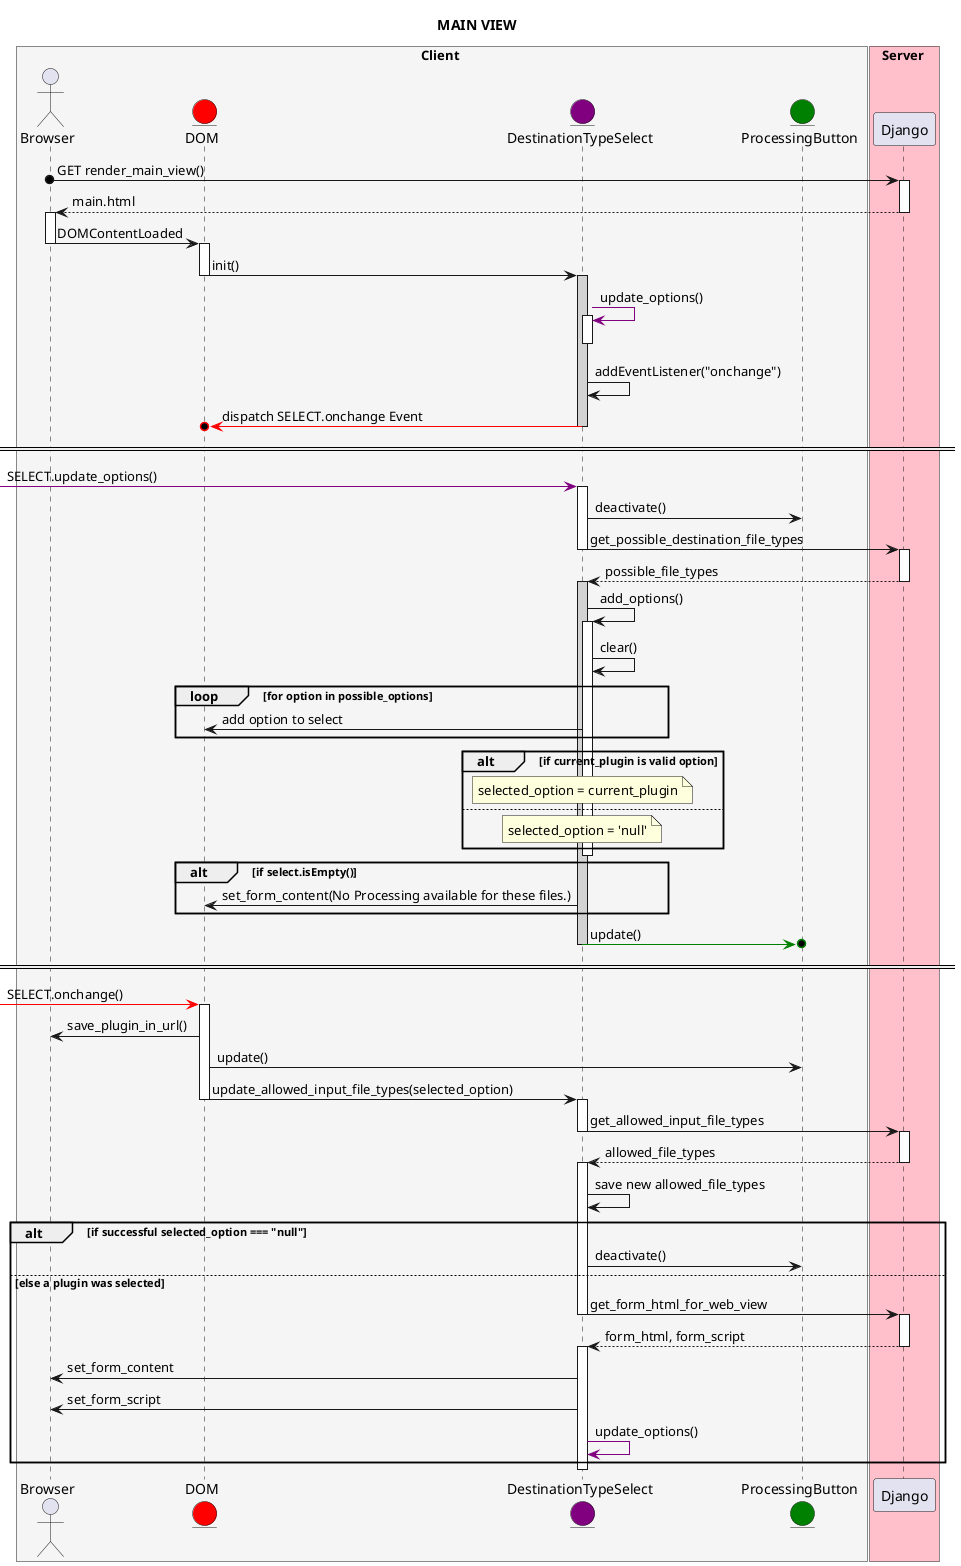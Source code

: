 @startuml
title MAIN VIEW

box Client #f5f5f5
    actor Browser
    entity DOM #red
    entity DestinationTypeSelect #purple
    entity ProcessingButton #green
end box
box Server #pink
    participant Django
end box

Browser o-> Django: GET render_main_view()
    activate Django
        Django --> Browser: main.html
    deactivate Django
    activate Browser
        Browser -> DOM: DOMContentLoaded
    deactivate Browser
    activate DOM
        DOM -> DestinationTypeSelect: init()
    deactivate DOM
    activate DestinationTypeSelect #lightgray
        DestinationTypeSelect -[#purple]> DestinationTypeSelect ++ : update_options()

        deactivate DestinationTypeSelect
        DestinationTypeSelect -> DestinationTypeSelect: addEventListener("onchange")

        DestinationTypeSelect [#red]->o DOM : dispatch SELECT.onchange Event
    deactivate DestinationTypeSelect


====
-[#purple]> DestinationTypeSelect: SELECT.update_options()
    activate DestinationTypeSelect
        DestinationTypeSelect -> ProcessingButton: deactivate()
        DestinationTypeSelect -> Django: get_possible_destination_file_types
    deactivate DestinationTypeSelect
    activate Django
        Django --> DestinationTypeSelect: possible_file_types
    deactivate Django
        activate DestinationTypeSelect #lightgray
        DestinationTypeSelect -> DestinationTypeSelect ++ : add_options()
        DestinationTypeSelect -> DestinationTypeSelect: clear()
        loop for option in possible_options
           DestinationTypeSelect -> DOM: add option to select
        end
        alt if current_plugin is valid option
            note over DestinationTypeSelect: selected_option = current_plugin
        else
            note over DestinationTypeSelect: selected_option = 'null'
        end
        deactivate DestinationTypeSelect
         alt if select.isEmpty()
            DestinationTypeSelect -> DOM: set_form_content(No Processing available for these files.)
        end
        DestinationTypeSelect -[#green]>o ProcessingButton: update()
    deactivate DestinationTypeSelect

====
-[#red]> DOM: SELECT.onchange()
    deactivate DestinationTypeSelect
    activate DOM
        DOM -> Browser: save_plugin_in_url()
        DOM -> ProcessingButton: update()
        DOM -> DestinationTypeSelect: update_allowed_input_file_types(selected_option)
    deactivate DOM
    activate DestinationTypeSelect
        DestinationTypeSelect -> Django: get_allowed_input_file_types
    deactivate DestinationTypeSelect
    activate Django
        Django --> DestinationTypeSelect: allowed_file_types
    deactivate Django
    activate DestinationTypeSelect
        DestinationTypeSelect -> DestinationTypeSelect: save new allowed_file_types
        alt if successful selected_option === "null"
            DestinationTypeSelect -> ProcessingButton: deactivate()
        else else a plugin was selected
            DestinationTypeSelect -> Django: get_form_html_for_web_view
            deactivate DestinationTypeSelect
            activate Django
                Django --> DestinationTypeSelect: form_html, form_script
            deactivate Django
            activate DestinationTypeSelect
            DestinationTypeSelect -> Browser: set_form_content
            DestinationTypeSelect -> Browser: set_form_script
            DestinationTypeSelect -[#purple]> DestinationTypeSelect: update_options()
        end
    deactivate DestinationTypeSelect




@enduml